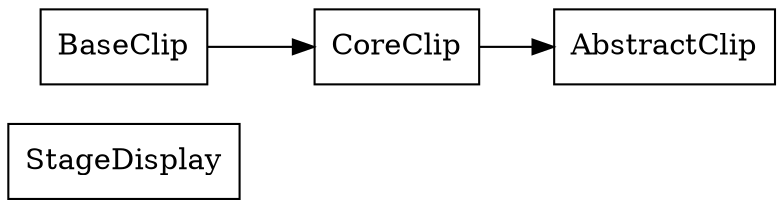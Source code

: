 strict digraph class_diagram {
  rankdir=LR;
  TypeStageDisplay[
    label="StageDisplay",
    URL="StageDisplay.html",
    tooltip="com.sekati.display.StageDisplay",
    shape="record"
  ];
  TypeCoreClip[
    label="CoreClip",
    URL="CoreClip.html",
    tooltip="com.sekati.display.CoreClip",
    shape="record"
  ];
  TypeBaseClip[
    label="BaseClip",
    URL="BaseClip.html",
    tooltip="com.sekati.display.BaseClip",
    shape="record"
  ];
  TypeAbstractClip[
    label="AbstractClip",
    URL="AbstractClip.html",
    tooltip="com.sekati.display.AbstractClip",
    shape="record"
  ];
  TypeBaseClip -> TypeCoreClip;
  TypeCoreClip -> TypeAbstractClip;
}
